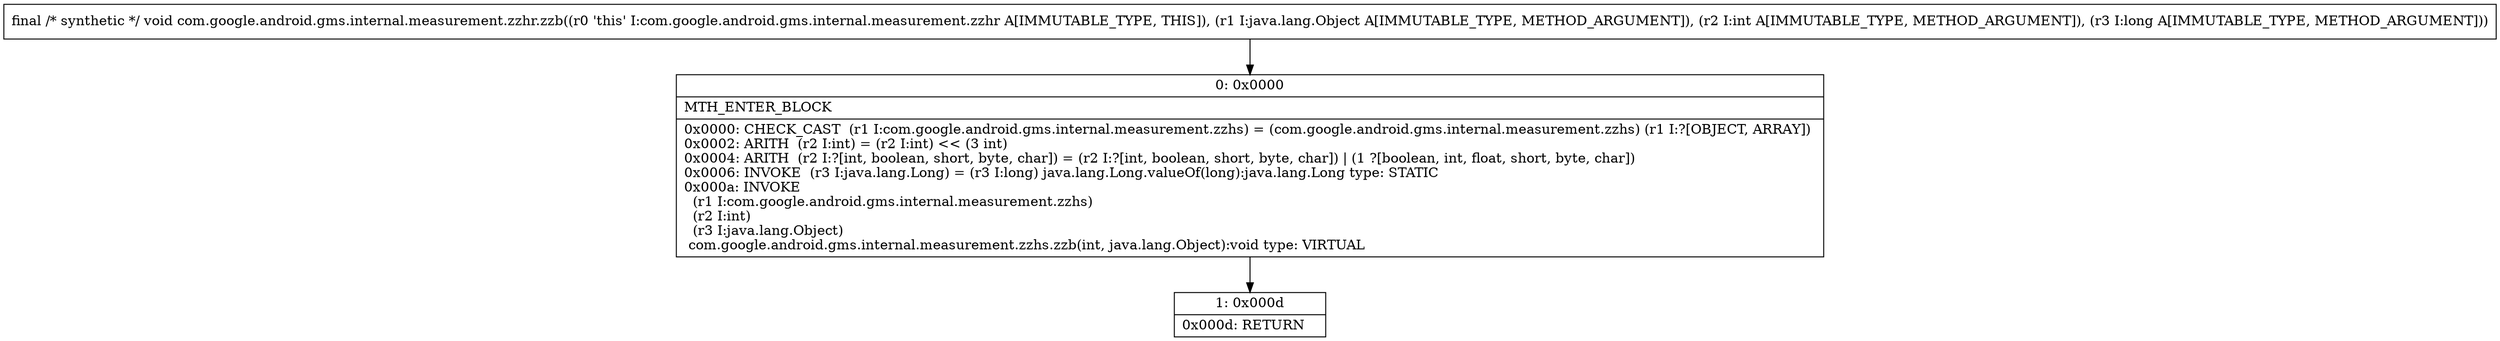 digraph "CFG forcom.google.android.gms.internal.measurement.zzhr.zzb(Ljava\/lang\/Object;IJ)V" {
Node_0 [shape=record,label="{0\:\ 0x0000|MTH_ENTER_BLOCK\l|0x0000: CHECK_CAST  (r1 I:com.google.android.gms.internal.measurement.zzhs) = (com.google.android.gms.internal.measurement.zzhs) (r1 I:?[OBJECT, ARRAY]) \l0x0002: ARITH  (r2 I:int) = (r2 I:int) \<\< (3 int) \l0x0004: ARITH  (r2 I:?[int, boolean, short, byte, char]) = (r2 I:?[int, boolean, short, byte, char]) \| (1 ?[boolean, int, float, short, byte, char]) \l0x0006: INVOKE  (r3 I:java.lang.Long) = (r3 I:long) java.lang.Long.valueOf(long):java.lang.Long type: STATIC \l0x000a: INVOKE  \l  (r1 I:com.google.android.gms.internal.measurement.zzhs)\l  (r2 I:int)\l  (r3 I:java.lang.Object)\l com.google.android.gms.internal.measurement.zzhs.zzb(int, java.lang.Object):void type: VIRTUAL \l}"];
Node_1 [shape=record,label="{1\:\ 0x000d|0x000d: RETURN   \l}"];
MethodNode[shape=record,label="{final \/* synthetic *\/ void com.google.android.gms.internal.measurement.zzhr.zzb((r0 'this' I:com.google.android.gms.internal.measurement.zzhr A[IMMUTABLE_TYPE, THIS]), (r1 I:java.lang.Object A[IMMUTABLE_TYPE, METHOD_ARGUMENT]), (r2 I:int A[IMMUTABLE_TYPE, METHOD_ARGUMENT]), (r3 I:long A[IMMUTABLE_TYPE, METHOD_ARGUMENT])) }"];
MethodNode -> Node_0;
Node_0 -> Node_1;
}

